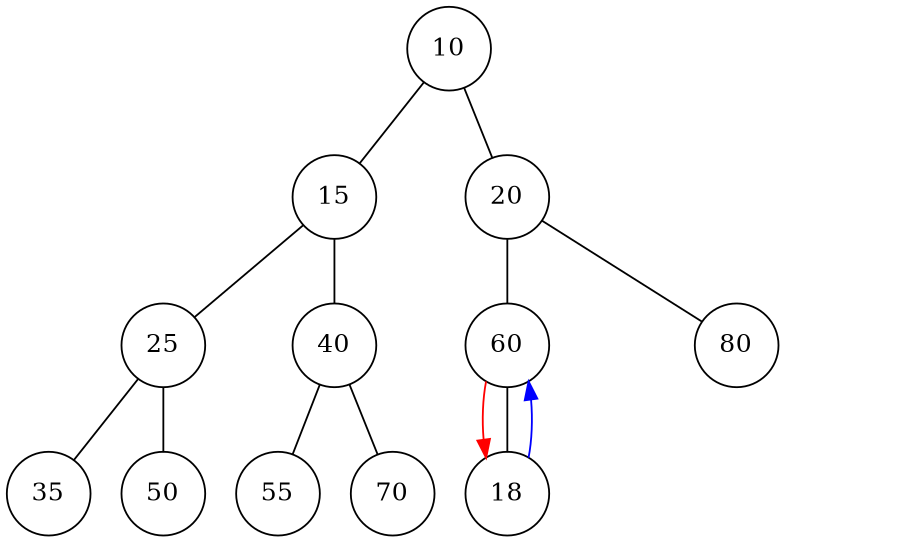 digraph G { 
	size ="6,6";
	edge[arrowhead=none,arrowtail=none]
	
	//root
	node10 [shape=circle,label="10"];
	
	//level1
	node15 [shape=circle,label="15"];
	node10 -> node15
	
	node20 [shape=circle,label="20"];
	node10 -> node20

	//level 2
	node25 [shape=circle,label="25"];
	node15 -> node25
	node40 [shape=circle,label="40"];
	node15 -> node40
	
	node60 [shape=circle,label="60"];
	node20 -> node60
	node80 [shape=circle,label="80"];
	node20 -> node80

	//level 3
	node35 [shape=circle,label="35"];
	node25 -> node35
	
	node50 [shape=circle,label="50"];
	node25 -> node50
	
	node55 [shape=circle,label="55"];
	node40 -> node55
	
	node70 [shape=circle,label="70"];
	node40 -> node70

	
	
	node18 [shape=circle,label="18",fillcolor=blue];
	edge [color=red,arrowhead=normal];
	node60 -> node18
	edge[arrowhead=none,arrowtail=none,color=black]
	node60 -> node18
	edge [color=blue,arrowhead=normal];
	node18 -> node60

	node58 [shape=circle,label="58",style=invis];
	node60 -> node58[style=invis]
	
	node79 [shape=circle,label="79",style=invis];
	node80 -> node79[style=invis]
	
	node78 [shape=circle,label="78",style=invis];
	node80 -> node78[style=invis]
	
		
	





	
}